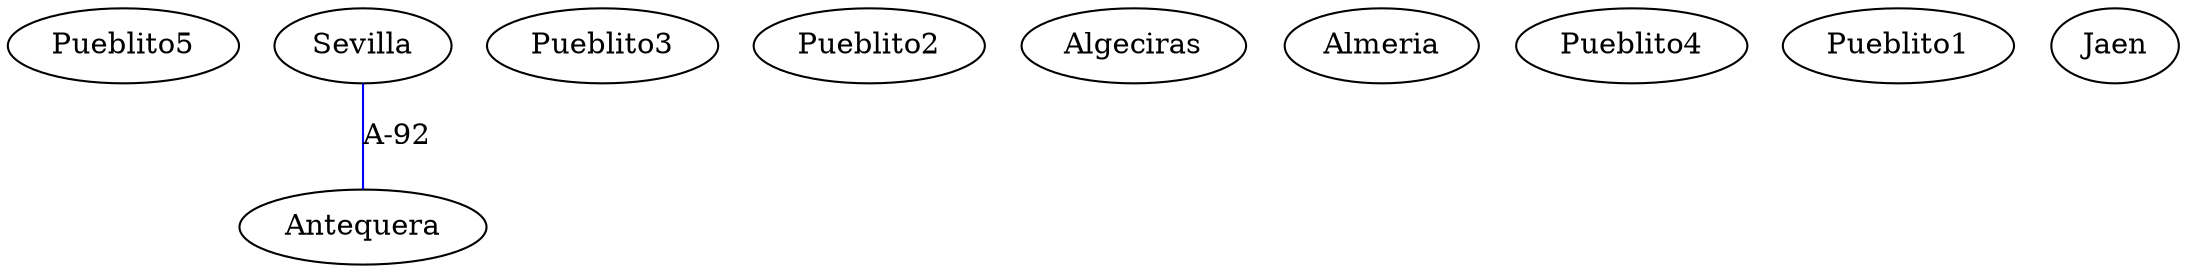 strict graph G {
  1 [ label="Pueblito5" ];
  2 [ label="Sevilla" ];
  3 [ label="Pueblito3" ];
  4 [ label="Pueblito2" ];
  5 [ label="Algeciras" ];
  6 [ label="Almeria" ];
  7 [ label="Pueblito4" ];
  8 [ label="Antequera" ];
  9 [ label="Pueblito1" ];
  10 [ label="Jaen" ];
  2 -- 8 [ color="blue" label="A-92" ];
}
